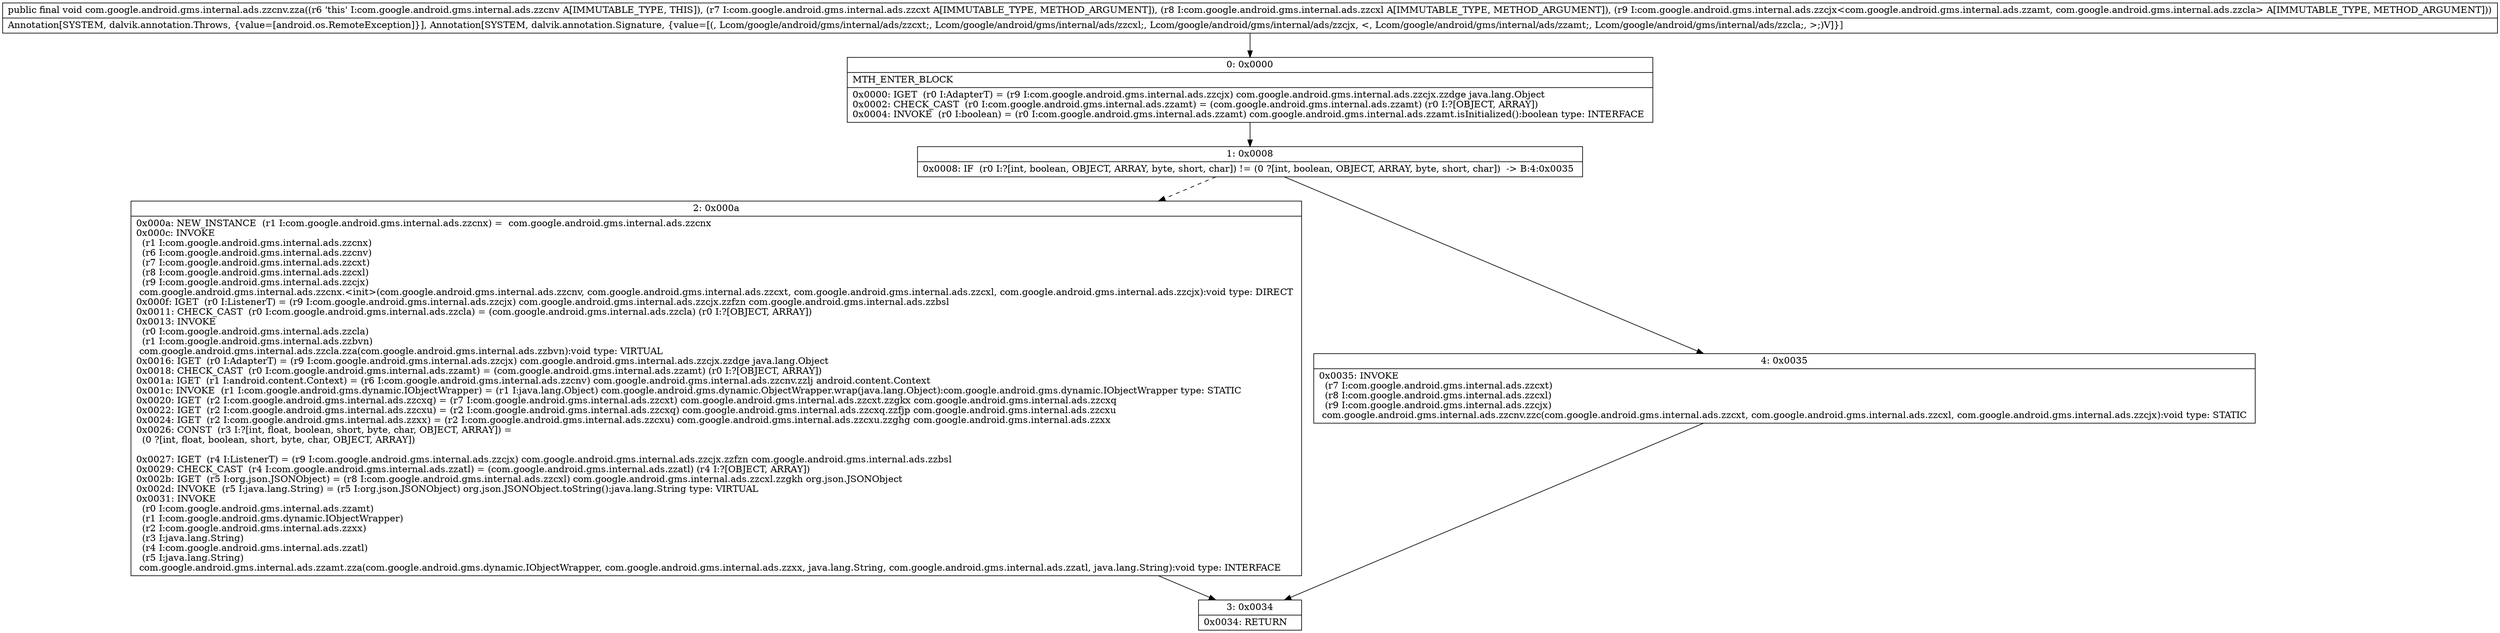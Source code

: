 digraph "CFG forcom.google.android.gms.internal.ads.zzcnv.zza(Lcom\/google\/android\/gms\/internal\/ads\/zzcxt;Lcom\/google\/android\/gms\/internal\/ads\/zzcxl;Lcom\/google\/android\/gms\/internal\/ads\/zzcjx;)V" {
Node_0 [shape=record,label="{0\:\ 0x0000|MTH_ENTER_BLOCK\l|0x0000: IGET  (r0 I:AdapterT) = (r9 I:com.google.android.gms.internal.ads.zzcjx) com.google.android.gms.internal.ads.zzcjx.zzdge java.lang.Object \l0x0002: CHECK_CAST  (r0 I:com.google.android.gms.internal.ads.zzamt) = (com.google.android.gms.internal.ads.zzamt) (r0 I:?[OBJECT, ARRAY]) \l0x0004: INVOKE  (r0 I:boolean) = (r0 I:com.google.android.gms.internal.ads.zzamt) com.google.android.gms.internal.ads.zzamt.isInitialized():boolean type: INTERFACE \l}"];
Node_1 [shape=record,label="{1\:\ 0x0008|0x0008: IF  (r0 I:?[int, boolean, OBJECT, ARRAY, byte, short, char]) != (0 ?[int, boolean, OBJECT, ARRAY, byte, short, char])  \-\> B:4:0x0035 \l}"];
Node_2 [shape=record,label="{2\:\ 0x000a|0x000a: NEW_INSTANCE  (r1 I:com.google.android.gms.internal.ads.zzcnx) =  com.google.android.gms.internal.ads.zzcnx \l0x000c: INVOKE  \l  (r1 I:com.google.android.gms.internal.ads.zzcnx)\l  (r6 I:com.google.android.gms.internal.ads.zzcnv)\l  (r7 I:com.google.android.gms.internal.ads.zzcxt)\l  (r8 I:com.google.android.gms.internal.ads.zzcxl)\l  (r9 I:com.google.android.gms.internal.ads.zzcjx)\l com.google.android.gms.internal.ads.zzcnx.\<init\>(com.google.android.gms.internal.ads.zzcnv, com.google.android.gms.internal.ads.zzcxt, com.google.android.gms.internal.ads.zzcxl, com.google.android.gms.internal.ads.zzcjx):void type: DIRECT \l0x000f: IGET  (r0 I:ListenerT) = (r9 I:com.google.android.gms.internal.ads.zzcjx) com.google.android.gms.internal.ads.zzcjx.zzfzn com.google.android.gms.internal.ads.zzbsl \l0x0011: CHECK_CAST  (r0 I:com.google.android.gms.internal.ads.zzcla) = (com.google.android.gms.internal.ads.zzcla) (r0 I:?[OBJECT, ARRAY]) \l0x0013: INVOKE  \l  (r0 I:com.google.android.gms.internal.ads.zzcla)\l  (r1 I:com.google.android.gms.internal.ads.zzbvn)\l com.google.android.gms.internal.ads.zzcla.zza(com.google.android.gms.internal.ads.zzbvn):void type: VIRTUAL \l0x0016: IGET  (r0 I:AdapterT) = (r9 I:com.google.android.gms.internal.ads.zzcjx) com.google.android.gms.internal.ads.zzcjx.zzdge java.lang.Object \l0x0018: CHECK_CAST  (r0 I:com.google.android.gms.internal.ads.zzamt) = (com.google.android.gms.internal.ads.zzamt) (r0 I:?[OBJECT, ARRAY]) \l0x001a: IGET  (r1 I:android.content.Context) = (r6 I:com.google.android.gms.internal.ads.zzcnv) com.google.android.gms.internal.ads.zzcnv.zzlj android.content.Context \l0x001c: INVOKE  (r1 I:com.google.android.gms.dynamic.IObjectWrapper) = (r1 I:java.lang.Object) com.google.android.gms.dynamic.ObjectWrapper.wrap(java.lang.Object):com.google.android.gms.dynamic.IObjectWrapper type: STATIC \l0x0020: IGET  (r2 I:com.google.android.gms.internal.ads.zzcxq) = (r7 I:com.google.android.gms.internal.ads.zzcxt) com.google.android.gms.internal.ads.zzcxt.zzgkx com.google.android.gms.internal.ads.zzcxq \l0x0022: IGET  (r2 I:com.google.android.gms.internal.ads.zzcxu) = (r2 I:com.google.android.gms.internal.ads.zzcxq) com.google.android.gms.internal.ads.zzcxq.zzfjp com.google.android.gms.internal.ads.zzcxu \l0x0024: IGET  (r2 I:com.google.android.gms.internal.ads.zzxx) = (r2 I:com.google.android.gms.internal.ads.zzcxu) com.google.android.gms.internal.ads.zzcxu.zzghg com.google.android.gms.internal.ads.zzxx \l0x0026: CONST  (r3 I:?[int, float, boolean, short, byte, char, OBJECT, ARRAY]) = \l  (0 ?[int, float, boolean, short, byte, char, OBJECT, ARRAY])\l \l0x0027: IGET  (r4 I:ListenerT) = (r9 I:com.google.android.gms.internal.ads.zzcjx) com.google.android.gms.internal.ads.zzcjx.zzfzn com.google.android.gms.internal.ads.zzbsl \l0x0029: CHECK_CAST  (r4 I:com.google.android.gms.internal.ads.zzatl) = (com.google.android.gms.internal.ads.zzatl) (r4 I:?[OBJECT, ARRAY]) \l0x002b: IGET  (r5 I:org.json.JSONObject) = (r8 I:com.google.android.gms.internal.ads.zzcxl) com.google.android.gms.internal.ads.zzcxl.zzgkh org.json.JSONObject \l0x002d: INVOKE  (r5 I:java.lang.String) = (r5 I:org.json.JSONObject) org.json.JSONObject.toString():java.lang.String type: VIRTUAL \l0x0031: INVOKE  \l  (r0 I:com.google.android.gms.internal.ads.zzamt)\l  (r1 I:com.google.android.gms.dynamic.IObjectWrapper)\l  (r2 I:com.google.android.gms.internal.ads.zzxx)\l  (r3 I:java.lang.String)\l  (r4 I:com.google.android.gms.internal.ads.zzatl)\l  (r5 I:java.lang.String)\l com.google.android.gms.internal.ads.zzamt.zza(com.google.android.gms.dynamic.IObjectWrapper, com.google.android.gms.internal.ads.zzxx, java.lang.String, com.google.android.gms.internal.ads.zzatl, java.lang.String):void type: INTERFACE \l}"];
Node_3 [shape=record,label="{3\:\ 0x0034|0x0034: RETURN   \l}"];
Node_4 [shape=record,label="{4\:\ 0x0035|0x0035: INVOKE  \l  (r7 I:com.google.android.gms.internal.ads.zzcxt)\l  (r8 I:com.google.android.gms.internal.ads.zzcxl)\l  (r9 I:com.google.android.gms.internal.ads.zzcjx)\l com.google.android.gms.internal.ads.zzcnv.zzc(com.google.android.gms.internal.ads.zzcxt, com.google.android.gms.internal.ads.zzcxl, com.google.android.gms.internal.ads.zzcjx):void type: STATIC \l}"];
MethodNode[shape=record,label="{public final void com.google.android.gms.internal.ads.zzcnv.zza((r6 'this' I:com.google.android.gms.internal.ads.zzcnv A[IMMUTABLE_TYPE, THIS]), (r7 I:com.google.android.gms.internal.ads.zzcxt A[IMMUTABLE_TYPE, METHOD_ARGUMENT]), (r8 I:com.google.android.gms.internal.ads.zzcxl A[IMMUTABLE_TYPE, METHOD_ARGUMENT]), (r9 I:com.google.android.gms.internal.ads.zzcjx\<com.google.android.gms.internal.ads.zzamt, com.google.android.gms.internal.ads.zzcla\> A[IMMUTABLE_TYPE, METHOD_ARGUMENT]))  | Annotation[SYSTEM, dalvik.annotation.Throws, \{value=[android.os.RemoteException]\}], Annotation[SYSTEM, dalvik.annotation.Signature, \{value=[(, Lcom\/google\/android\/gms\/internal\/ads\/zzcxt;, Lcom\/google\/android\/gms\/internal\/ads\/zzcxl;, Lcom\/google\/android\/gms\/internal\/ads\/zzcjx, \<, Lcom\/google\/android\/gms\/internal\/ads\/zzamt;, Lcom\/google\/android\/gms\/internal\/ads\/zzcla;, \>;)V]\}]\l}"];
MethodNode -> Node_0;
Node_0 -> Node_1;
Node_1 -> Node_2[style=dashed];
Node_1 -> Node_4;
Node_2 -> Node_3;
Node_4 -> Node_3;
}

